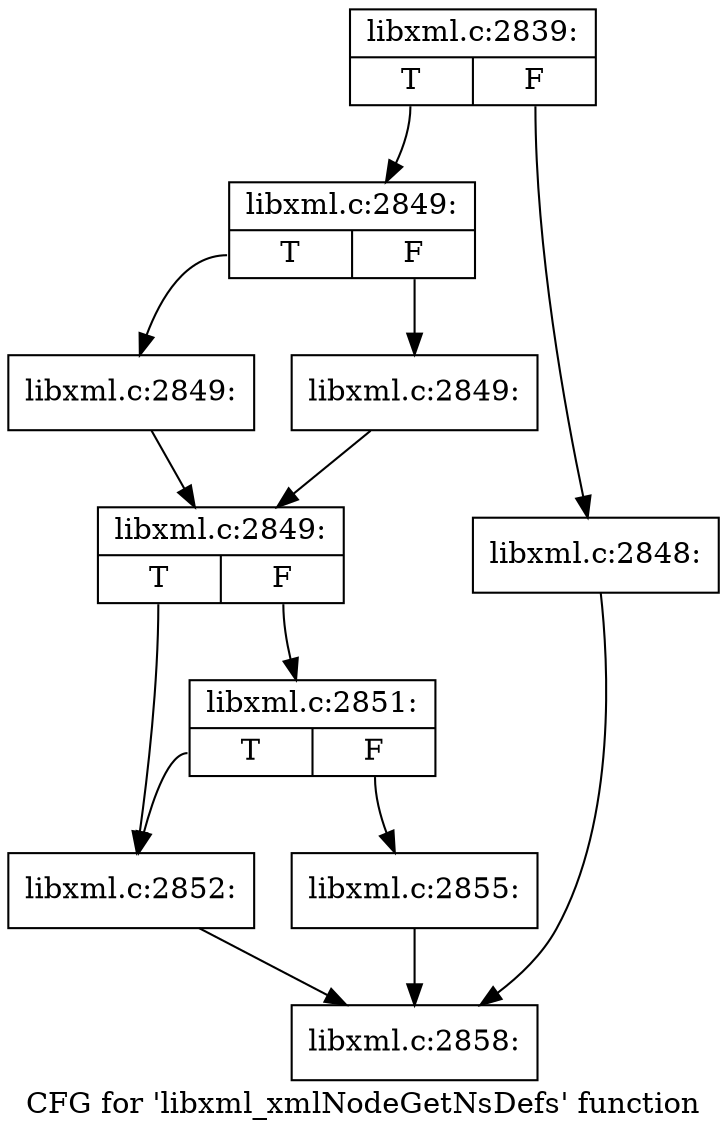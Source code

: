 digraph "CFG for 'libxml_xmlNodeGetNsDefs' function" {
	label="CFG for 'libxml_xmlNodeGetNsDefs' function";

	Node0x52f5bf0 [shape=record,label="{libxml.c:2839:|{<s0>T|<s1>F}}"];
	Node0x52f5bf0:s0 -> Node0x52f7010;
	Node0x52f5bf0:s1 -> Node0x52f6fc0;
	Node0x52f6fc0 [shape=record,label="{libxml.c:2848:}"];
	Node0x52f6fc0 -> Node0x52e1910;
	Node0x52f7010 [shape=record,label="{libxml.c:2849:|{<s0>T|<s1>F}}"];
	Node0x52f7010:s0 -> Node0x52f7800;
	Node0x52f7010:s1 -> Node0x52f7850;
	Node0x52f7800 [shape=record,label="{libxml.c:2849:}"];
	Node0x52f7800 -> Node0x52f78a0;
	Node0x52f7850 [shape=record,label="{libxml.c:2849:}"];
	Node0x52f7850 -> Node0x52f78a0;
	Node0x52f78a0 [shape=record,label="{libxml.c:2849:|{<s0>T|<s1>F}}"];
	Node0x52f78a0:s0 -> Node0x52f8630;
	Node0x52f78a0:s1 -> Node0x52f86d0;
	Node0x52f86d0 [shape=record,label="{libxml.c:2851:|{<s0>T|<s1>F}}"];
	Node0x52f86d0:s0 -> Node0x52f8630;
	Node0x52f86d0:s1 -> Node0x52f8680;
	Node0x52f8630 [shape=record,label="{libxml.c:2852:}"];
	Node0x52f8630 -> Node0x52e1910;
	Node0x52f8680 [shape=record,label="{libxml.c:2855:}"];
	Node0x52f8680 -> Node0x52e1910;
	Node0x52e1910 [shape=record,label="{libxml.c:2858:}"];
}
